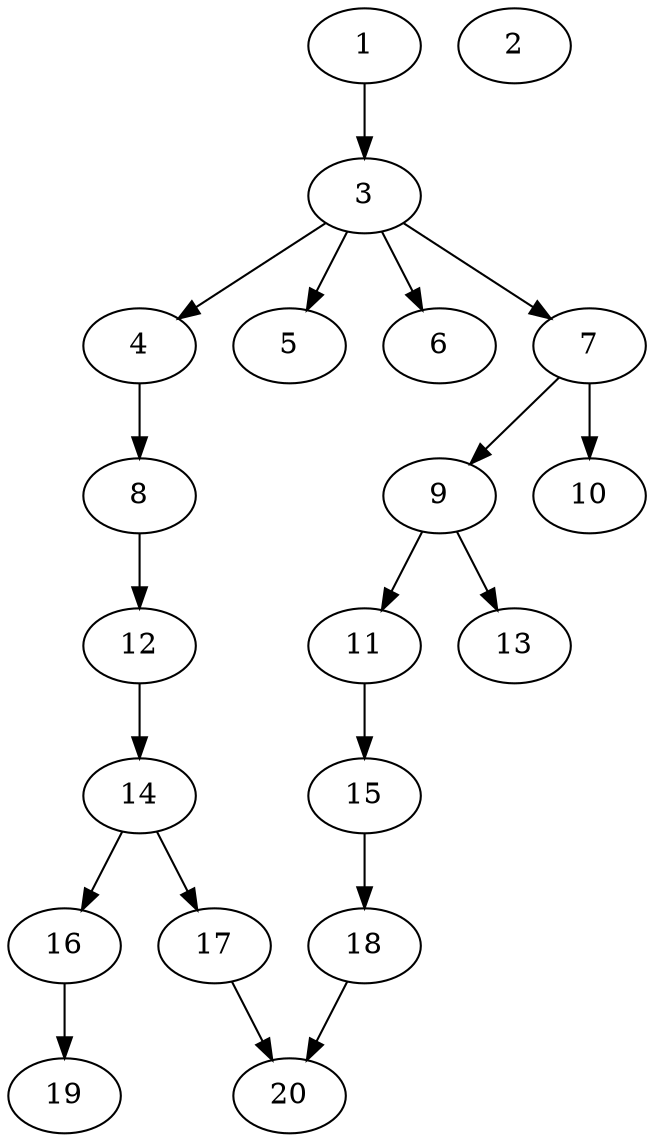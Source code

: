 // DAG automatically generated by daggen at Sat Jul 27 15:34:46 2019
// ./daggen --dot -n 20 --ccr 0.4 --fat 0.4 --regular 0.5 --density 0.4 --mindata 5242880 --maxdata 52428800 
digraph G {
  1 [size="124961280", alpha="0.08", expect_size="49984512"] 
  1 -> 3 [size ="49984512"]
  2 [size="97948160", alpha="0.09", expect_size="39179264"] 
  3 [size="124910080", alpha="0.15", expect_size="49964032"] 
  3 -> 4 [size ="49964032"]
  3 -> 5 [size ="49964032"]
  3 -> 6 [size ="49964032"]
  3 -> 7 [size ="49964032"]
  4 [size="124910080", alpha="0.03", expect_size="49964032"] 
  4 -> 8 [size ="49964032"]
  5 [size="110041600", alpha="0.05", expect_size="44016640"] 
  6 [size="124226560", alpha="0.08", expect_size="49690624"] 
  7 [size="66593280", alpha="0.10", expect_size="26637312"] 
  7 -> 9 [size ="26637312"]
  7 -> 10 [size ="26637312"]
  8 [size="49891840", alpha="0.15", expect_size="19956736"] 
  8 -> 12 [size ="19956736"]
  9 [size="62937600", alpha="0.07", expect_size="25175040"] 
  9 -> 11 [size ="25175040"]
  9 -> 13 [size ="25175040"]
  10 [size="29248000", alpha="0.01", expect_size="11699200"] 
  11 [size="111994880", alpha="0.08", expect_size="44797952"] 
  11 -> 15 [size ="44797952"]
  12 [size="41679360", alpha="0.10", expect_size="16671744"] 
  12 -> 14 [size ="16671744"]
  13 [size="95226880", alpha="0.08", expect_size="38090752"] 
  14 [size="62904320", alpha="0.06", expect_size="25161728"] 
  14 -> 16 [size ="25161728"]
  14 -> 17 [size ="25161728"]
  15 [size="82931200", alpha="0.02", expect_size="33172480"] 
  15 -> 18 [size ="33172480"]
  16 [size="114570240", alpha="0.17", expect_size="45828096"] 
  16 -> 19 [size ="45828096"]
  17 [size="46156800", alpha="0.16", expect_size="18462720"] 
  17 -> 20 [size ="18462720"]
  18 [size="107832320", alpha="0.02", expect_size="43132928"] 
  18 -> 20 [size ="43132928"]
  19 [size="80755200", alpha="0.07", expect_size="32302080"] 
  20 [size="124823040", alpha="0.16", expect_size="49929216"] 
}
